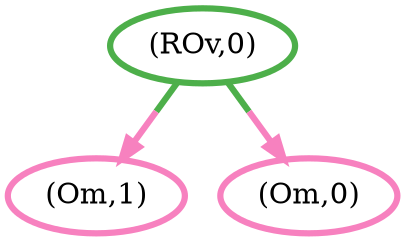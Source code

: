 digraph G {
	2 [penwidth=3,colorscheme=set19,color=8,label="(Om,1)"]
	1 [penwidth=3,colorscheme=set19,color=8,label="(Om,0)"]
	0 [penwidth=3,colorscheme=set19,color=3,label="(ROv,0)"]
	0 -> 2 [penwidth=3,colorscheme=set19,color="3;0.5:8"]
	0 -> 1 [penwidth=3,colorscheme=set19,color="3;0.5:8"]
}